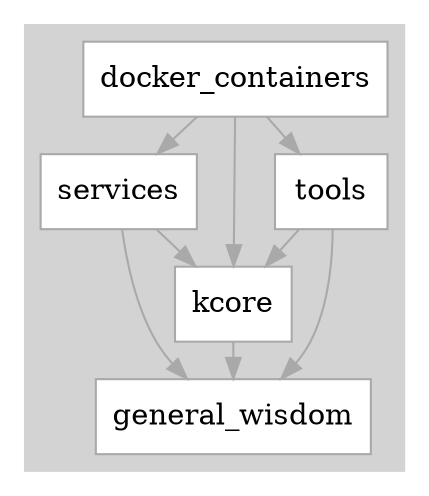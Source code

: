 digraph G {
  subgraph cluster_0 {
    style=filled; color=lightgrey; ranksep=0.05;
    node [style=filled, fillcolor=white, color=darkgrey, shape=rectangle];
    edge [color=darkgrey, penwidth=1];

    docker_containers -> { services, kcore, tools };
    tools -> { kcore, general_wisdom };
    services -> { kcore, general_wisdom };
    kcore -> general_wisdom;
  }
}
